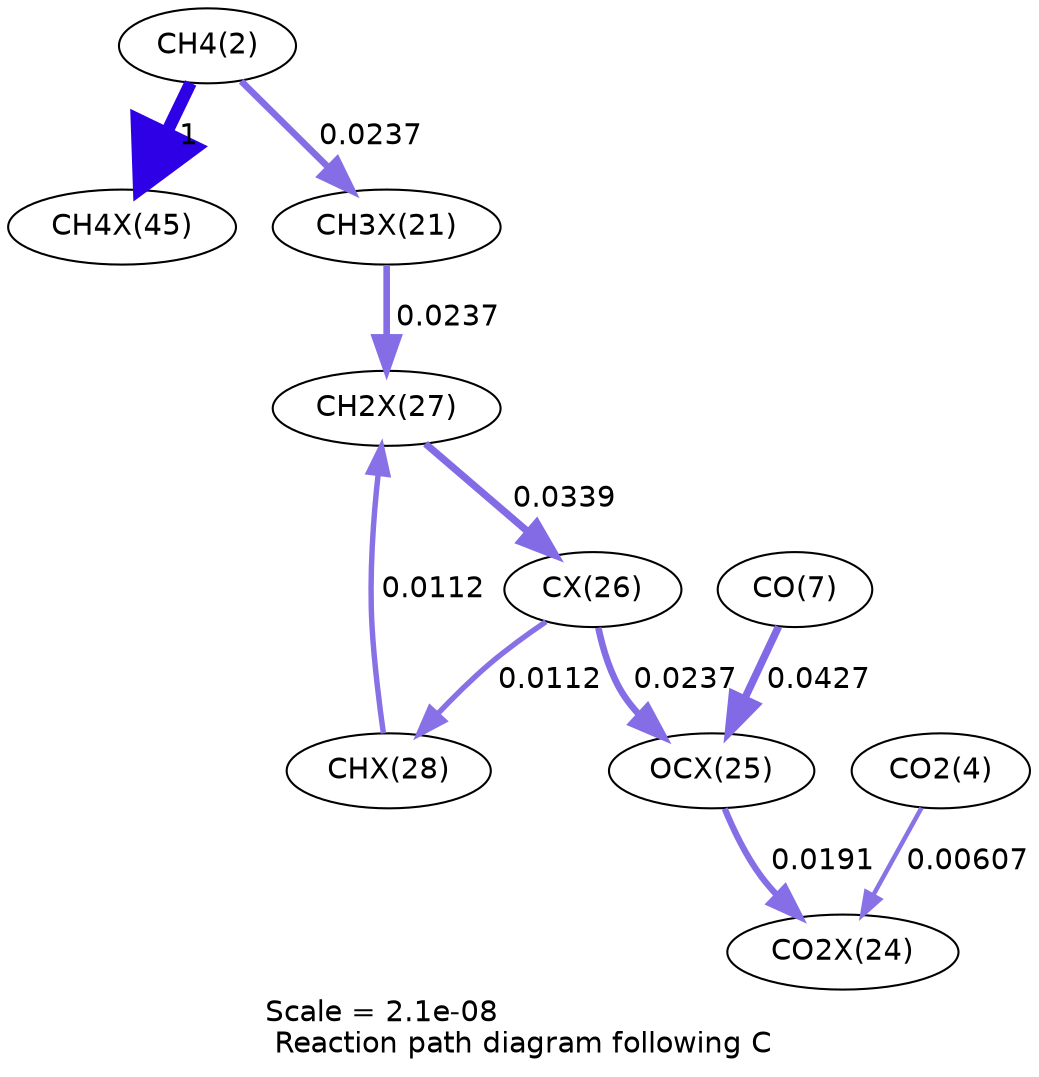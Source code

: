 digraph reaction_paths {
center=1;
s4 -> s32[fontname="Helvetica", penwidth=6, arrowsize=3, color="0.7, 1.5, 0.9"
, label=" 1"];
s4 -> s24[fontname="Helvetica", penwidth=3.17, arrowsize=1.59, color="0.7, 0.524, 0.9"
, label=" 0.0237"];
s24 -> s30[fontname="Helvetica", penwidth=3.17, arrowsize=1.59, color="0.7, 0.524, 0.9"
, label=" 0.0237"];
s31 -> s30[fontname="Helvetica", penwidth=2.61, arrowsize=1.3, color="0.7, 0.511, 0.9"
, label=" 0.0112"];
s30 -> s29[fontname="Helvetica", penwidth=3.45, arrowsize=1.72, color="0.7, 0.534, 0.9"
, label=" 0.0339"];
s29 -> s31[fontname="Helvetica", penwidth=2.61, arrowsize=1.3, color="0.7, 0.511, 0.9"
, label=" 0.0112"];
s29 -> s28[fontname="Helvetica", penwidth=3.17, arrowsize=1.59, color="0.7, 0.524, 0.9"
, label=" 0.0237"];
s9 -> s28[fontname="Helvetica", penwidth=3.62, arrowsize=1.81, color="0.7, 0.543, 0.9"
, label=" 0.0427"];
s28 -> s27[fontname="Helvetica", penwidth=3.01, arrowsize=1.51, color="0.7, 0.519, 0.9"
, label=" 0.0191"];
s6 -> s27[fontname="Helvetica", penwidth=2.15, arrowsize=1.07, color="0.7, 0.506, 0.9"
, label=" 0.00607"];
s4 [ fontname="Helvetica", label="CH4(2)"];
s6 [ fontname="Helvetica", label="CO2(4)"];
s9 [ fontname="Helvetica", label="CO(7)"];
s24 [ fontname="Helvetica", label="CH3X(21)"];
s27 [ fontname="Helvetica", label="CO2X(24)"];
s28 [ fontname="Helvetica", label="OCX(25)"];
s29 [ fontname="Helvetica", label="CX(26)"];
s30 [ fontname="Helvetica", label="CH2X(27)"];
s31 [ fontname="Helvetica", label="CHX(28)"];
s32 [ fontname="Helvetica", label="CH4X(45)"];
 label = "Scale = 2.1e-08\l Reaction path diagram following C";
 fontname = "Helvetica";
}
